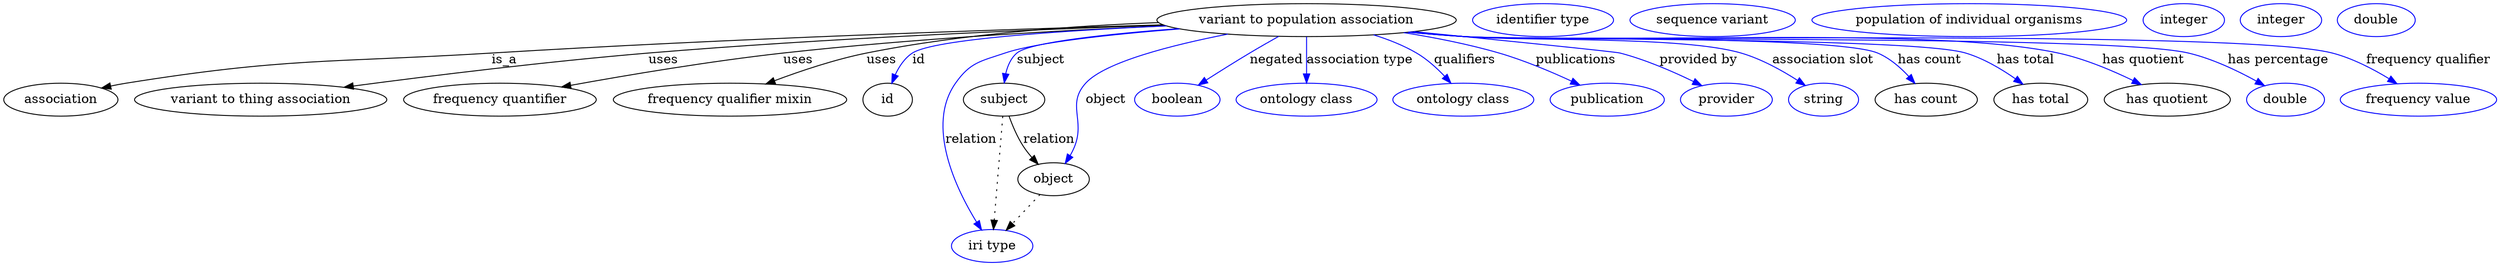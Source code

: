 digraph {
	graph [bb="0,0,2229.2,281"];
	node [label="\N"];
	"variant to population association"	 [height=0.5,
		label="variant to population association",
		pos="1168.4,263",
		width=3.4803];
	association	 [height=0.5,
		pos="49.402,177",
		width=1.3723];
	"variant to population association" -> association	 [label=is_a,
		lp="446.68,220",
		pos="e,85.307,189.39 1046.3,258.81 900.61,253.4 649.76,242.77 434.85,227 289.02,216.3 250.74,223.93 107.4,195 103.33,194.18 99.143,193.18 \
94.966,192.09"];
	"variant to thing association"	 [height=0.5,
		pos="222.4,177",
		width=2.9346];
	"variant to population association" -> "variant to thing association"	 [label=uses,
		lp="590.46,220",
		pos="e,299.32,189.41 1047.6,258.13 928.14,252.72 740.35,242.64 578.29,227 470.35,216.58 443.72,210.57 336.4,195 327.59,193.72 318.41,\
192.35 309.24,190.94"];
	"frequency quantifier"	 [height=0.5,
		pos="427.4,177",
		width=2.2656];
	"variant to population association" -> "frequency quantifier"	 [label=uses,
		lp="700.46,220",
		pos="e,488.08,189.08 1048.2,257.7 950.82,252.52 810.33,243.02 688.29,227 612.11,217 593.84,209.57 518.4,195 511.81,193.73 504.96,192.39 \
498.1,191.05"];
	"frequency qualifier mixin"	 [height=0.5,
		pos="627.4,177",
		width=2.7774];
	"variant to population association" -> "frequency qualifier mixin"	 [label=uses,
		lp="773.46,220",
		pos="e,664.09,193.77 1051.9,256.19 951.52,249.68 814.66,239.09 761.29,227 731.25,220.19 698.86,208.23 673.46,197.71"];
	id	 [height=0.5,
		pos="772.4,177",
		width=0.75];
	"variant to population association" -> id	 [color=blue,
		label=id,
		lp="808.85,220",
		pos="e,778.37,194.81 1050.8,256.69 951.89,250.52 823.32,240.15 802.51,227 793.96,221.59 787.49,212.8 782.79,204.08",
		style=solid];
	subject	 [height=0.5,
		pos="890.4,177",
		width=0.97656];
	"variant to population association" -> subject	 [color=blue,
		label=subject,
		lp="928.23,220",
		pos="e,892.07,195.41 1061.4,253.51 994.99,246.71 919.95,237.01 907.75,227 901.08,221.53 896.97,213.35 894.44,205.19",
		style=solid];
	relation	 [color=blue,
		height=0.5,
		label="iri type",
		pos="877.4,18",
		width=0.9834];
	"variant to population association" -> relation	 [color=blue,
		label=relation,
		lp="856.78,134",
		pos="e,867.17,35.266 1060.1,253.82 997.06,247.5 924.27,238.22 894.4,227 870.4,217.98 859.68,216.93 846.4,195 817.7,147.6 843.75,80.763 \
862.39,44.283",
		style=solid];
	object	 [height=0.5,
		pos="937.4,91",
		width=0.88096];
	"variant to population association" -> object	 [color=blue,
		label=object,
		lp="987.51,177",
		pos="e,946.47,108.27 1102.2,247.64 1051.9,234.66 988.26,215.02 970.19,195 949.41,171.97 964.59,156.3 954.4,127 953.31,123.87 952.03,120.64 \
950.67,117.47",
		style=solid];
	negated	 [color=blue,
		height=0.5,
		label=boolean,
		pos="1051.4,177",
		width=1.0584];
	"variant to population association" -> negated	 [color=blue,
		label=negated,
		lp="1139.2,220",
		pos="e,1072.1,192.21 1144.2,245.18 1125.6,231.55 1100,212.71 1080.4,198.29",
		style=solid];
	"association type"	 [color=blue,
		height=0.5,
		label="ontology class",
		pos="1168.4,177",
		width=1.6931];
	"variant to population association" -> "association type"	 [color=blue,
		label="association type",
		lp="1213.3,220",
		pos="e,1168.4,195.21 1168.4,244.76 1168.4,233.36 1168.4,218.43 1168.4,205.49",
		style=solid];
	qualifiers	 [color=blue,
		height=0.5,
		label="ontology class",
		pos="1308.4,177",
		width=1.6931];
	"variant to population association" -> qualifiers	 [color=blue,
		label=qualifiers,
		lp="1304.5,220",
		pos="e,1295.5,194.67 1223.7,246.68 1237,241.47 1250.7,234.95 1262.4,227 1272.3,220.3 1281.5,211.1 1289.1,202.42",
		style=solid];
	publications	 [color=blue,
		height=0.5,
		label=publication,
		pos="1437.4,177",
		width=1.3859];
	"variant to population association" -> publications	 [color=blue,
		label=publications,
		lp="1401.6,220",
		pos="e,1410.6,192.2 1250.1,249.31 1277.3,243.7 1307.5,236.3 1334.4,227 1357.5,219.02 1382.1,207.18 1401.5,197.02",
		style=solid];
	"provided by"	 [color=blue,
		height=0.5,
		label=provider,
		pos="1545.4,177",
		width=1.1129];
	"variant to population association" -> "provided by"	 [color=blue,
		label="provided by",
		lp="1510,220",
		pos="e,1520.6,191.42 1260.3,250.74 1274.7,248.82 1289.5,246.85 1303.4,245 1363.8,236.97 1380.9,244.21 1439.4,227 1464.6,219.58 1491.4,\
206.91 1511.7,196.18",
		style=solid];
	"association slot"	 [color=blue,
		height=0.5,
		label=string,
		pos="1633.4,177",
		width=0.8403];
	"variant to population association" -> "association slot"	 [color=blue,
		label="association slot",
		lp="1623.4,220",
		pos="e,1614.8,191.21 1257.6,250.35 1272.9,248.4 1288.6,246.53 1303.4,245 1411.6,233.81 1443.5,259.15 1547.4,227 1568.6,220.45 1590.1,\
207.92 1606.3,197.03",
		style=solid];
	"has count"	 [height=0.5,
		pos="1725.4,177",
		width=1.2154];
	"variant to population association" -> "has count"	 [color=blue,
		label="has count",
		lp="1720,220",
		pos="e,1712,194.23 1256.5,250.17 1272.1,248.21 1288.2,246.38 1303.4,245 1384.7,237.6 1595,258.3 1670.4,227 1683.6,221.54 1695.6,211.48 \
1705.1,201.81",
		style=solid];
	"has total"	 [height=0.5,
		pos="1827.4,177",
		width=1.1062];
	"variant to population association" -> "has total"	 [color=blue,
		label="has total",
		lp="1803.9,220",
		pos="e,1808.9,193.1 1256.1,250.11 1271.9,248.14 1288.1,246.33 1303.4,245 1402.4,236.42 1655.7,257.15 1750.4,227 1768.6,221.2 1786.7,209.84 \
1800.8,199.41",
		style=solid];
	"has quotient"	 [height=0.5,
		pos="1938.4,177",
		width=1.4747];
	"variant to population association" -> "has quotient"	 [color=blue,
		label="has quotient",
		lp="1905.4,220",
		pos="e,1912.2,192.89 1255.8,250.07 1271.6,248.1 1288,246.29 1303.4,245 1420.4,235.23 1717.2,254.41 1831.4,227 1856.6,220.94 1883.1,208.64 \
1903.4,197.76",
		style=solid];
	"has percentage"	 [color=blue,
		height=0.5,
		label=double,
		pos="2043.4,177",
		width=0.94933];
	"variant to population association" -> "has percentage"	 [color=blue,
		label="has percentage",
		lp="2022.8,220",
		pos="e,2021.9,191.26 1255.4,250.04 1271.3,248.06 1287.8,246.25 1303.4,245 1374.3,239.29 1874.4,244.32 1943.4,227 1968.3,220.76 1994.1,\
207.65 2013.3,196.42",
		style=solid];
	"frequency qualifier"	 [color=blue,
		height=0.5,
		label="frequency value",
		pos="2162.4,177",
		width=1.8561];
	"variant to population association" -> "frequency qualifier"	 [color=blue,
		label="frequency qualifier",
		lp="2156.5,220",
		pos="e,2138.2,193.96 1255.4,249.98 1271.3,248 1287.8,246.22 1303.4,245 1388.2,238.37 1986.2,248.54 2068.4,227 2090,221.34 2112.2,209.87 \
2129.6,199.34",
		style=solid];
	association_id	 [color=blue,
		height=0.5,
		label="identifier type",
		pos="1371.4,263",
		width=1.652];
	subject -> relation	 [pos="e,878.88,36.027 888.91,158.76 886.66,131.21 882.37,78.735 879.71,46.223",
		style=dotted];
	subject -> object	 [label=relation,
		lp="933.78,134",
		pos="e,924.29,107.71 896.95,158.96 900.76,149.25 905.92,137.2 911.64,127 913.66,123.41 915.96,119.74 918.34,116.19"];
	"variant to population association_subject"	 [color=blue,
		height=0.5,
		label="sequence variant",
		pos="1518.4,263",
		width=1.9244];
	object -> relation	 [pos="e,891.17,34.752 923.79,74.435 916.09,65.075 906.33,53.191 897.74,42.745",
		style=dotted];
	"variant to population association_object"	 [color=blue,
		height=0.5,
		label="population of individual organisms",
		pos="1739.4,263",
		width=3.722];
	"variant to population association_has count"	 [color=blue,
		height=0.5,
		label=integer,
		pos="1926.4,263",
		width=0.96276];
	"variant to population association_has total"	 [color=blue,
		height=0.5,
		label=integer,
		pos="2013.4,263",
		width=0.96276];
	"variant to population association_has quotient"	 [color=blue,
		height=0.5,
		label=double,
		pos="2100.4,263",
		width=0.94933];
}
